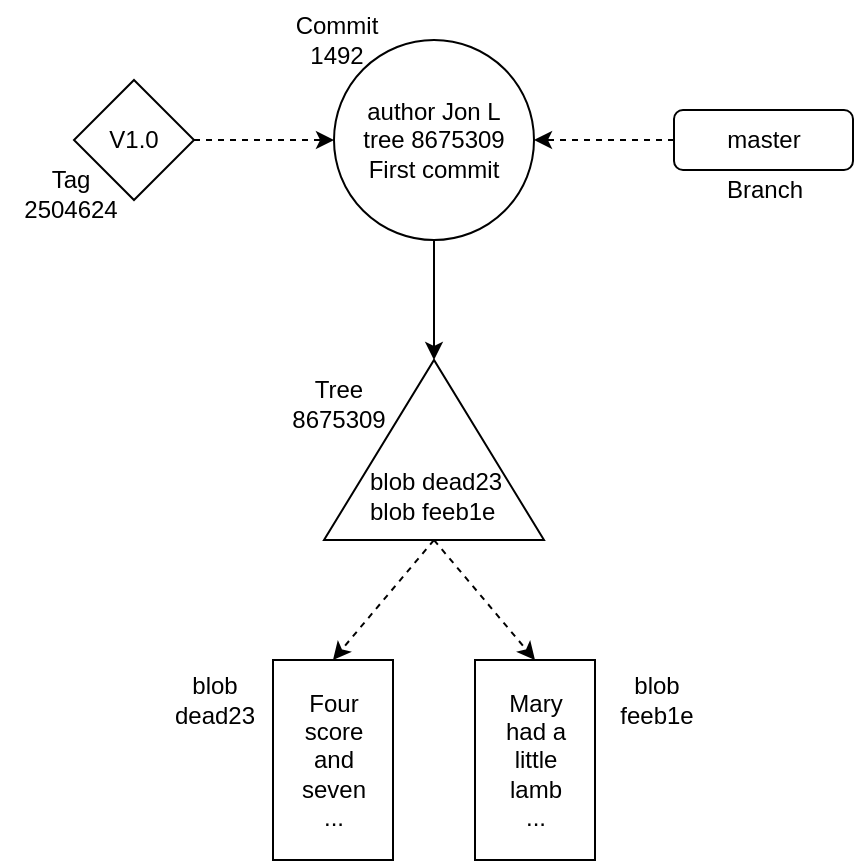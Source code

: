 <mxfile version="21.5.0" type="github">
  <diagram name="第 1 页" id="hTK1CRgL1cgssS303W54">
    <mxGraphModel dx="1183" dy="678" grid="1" gridSize="10" guides="1" tooltips="1" connect="1" arrows="1" fold="1" page="1" pageScale="1" pageWidth="827" pageHeight="1169" math="0" shadow="0">
      <root>
        <mxCell id="0" />
        <mxCell id="1" parent="0" />
        <mxCell id="DNAVT7jvhDNFiMQgGq6e-4" value="" style="edgeStyle=orthogonalEdgeStyle;rounded=0;orthogonalLoop=1;jettySize=auto;html=1;dashed=1;" edge="1" parent="1" source="DNAVT7jvhDNFiMQgGq6e-1" target="DNAVT7jvhDNFiMQgGq6e-3">
          <mxGeometry relative="1" as="geometry" />
        </mxCell>
        <mxCell id="DNAVT7jvhDNFiMQgGq6e-1" value="V1.0" style="rhombus;whiteSpace=wrap;html=1;" vertex="1" parent="1">
          <mxGeometry x="80" y="160" width="60" height="60" as="geometry" />
        </mxCell>
        <mxCell id="DNAVT7jvhDNFiMQgGq6e-2" value="Tag&lt;br&gt;2504624" style="text;html=1;align=center;verticalAlign=middle;resizable=0;points=[];autosize=1;strokeColor=none;fillColor=none;" vertex="1" parent="1">
          <mxGeometry x="43" y="197" width="70" height="40" as="geometry" />
        </mxCell>
        <mxCell id="DNAVT7jvhDNFiMQgGq6e-6" value="" style="edgeStyle=orthogonalEdgeStyle;rounded=0;orthogonalLoop=1;jettySize=auto;html=1;" edge="1" parent="1" source="DNAVT7jvhDNFiMQgGq6e-3" target="DNAVT7jvhDNFiMQgGq6e-5">
          <mxGeometry relative="1" as="geometry" />
        </mxCell>
        <mxCell id="DNAVT7jvhDNFiMQgGq6e-3" value="author Jon L&lt;br&gt;tree 8675309&lt;br&gt;First commit" style="ellipse;whiteSpace=wrap;html=1;" vertex="1" parent="1">
          <mxGeometry x="210" y="140" width="100" height="100" as="geometry" />
        </mxCell>
        <mxCell id="DNAVT7jvhDNFiMQgGq6e-11" value="" style="rounded=0;orthogonalLoop=1;jettySize=auto;html=1;dashed=1;exitX=0;exitY=0.5;exitDx=0;exitDy=0;entryX=0.5;entryY=0;entryDx=0;entryDy=0;" edge="1" parent="1" source="DNAVT7jvhDNFiMQgGq6e-5" target="DNAVT7jvhDNFiMQgGq6e-10">
          <mxGeometry relative="1" as="geometry" />
        </mxCell>
        <mxCell id="DNAVT7jvhDNFiMQgGq6e-5" value="" style="triangle;whiteSpace=wrap;html=1;direction=north;" vertex="1" parent="1">
          <mxGeometry x="205" y="300" width="110" height="90" as="geometry" />
        </mxCell>
        <mxCell id="DNAVT7jvhDNFiMQgGq6e-7" value="blob dead23&lt;br style=&quot;border-color: var(--border-color);&quot;&gt;&lt;span style=&quot;&quot;&gt;blob feeb1e&lt;/span&gt;" style="text;html=1;align=left;verticalAlign=middle;resizable=0;points=[];autosize=1;strokeColor=none;fillColor=none;" vertex="1" parent="1">
          <mxGeometry x="226" y="348" width="90" height="40" as="geometry" />
        </mxCell>
        <mxCell id="DNAVT7jvhDNFiMQgGq6e-8" value="Tree&lt;br&gt;8675309" style="text;html=1;align=center;verticalAlign=middle;resizable=0;points=[];autosize=1;strokeColor=none;fillColor=none;" vertex="1" parent="1">
          <mxGeometry x="177" y="302" width="70" height="40" as="geometry" />
        </mxCell>
        <mxCell id="DNAVT7jvhDNFiMQgGq6e-9" value="Commit&lt;br&gt;1492" style="text;html=1;align=center;verticalAlign=middle;resizable=0;points=[];autosize=1;strokeColor=none;fillColor=none;" vertex="1" parent="1">
          <mxGeometry x="181" y="120" width="60" height="40" as="geometry" />
        </mxCell>
        <mxCell id="DNAVT7jvhDNFiMQgGq6e-10" value="Four&lt;br&gt;score&lt;br&gt;and&lt;br&gt;seven&lt;br&gt;..." style="whiteSpace=wrap;html=1;" vertex="1" parent="1">
          <mxGeometry x="179.5" y="450" width="60" height="100" as="geometry" />
        </mxCell>
        <mxCell id="DNAVT7jvhDNFiMQgGq6e-12" value="Mary&lt;br&gt;had a&lt;br&gt;little&lt;br&gt;lamb&lt;br&gt;..." style="whiteSpace=wrap;html=1;" vertex="1" parent="1">
          <mxGeometry x="280.5" y="450" width="60" height="100" as="geometry" />
        </mxCell>
        <mxCell id="DNAVT7jvhDNFiMQgGq6e-13" value="" style="rounded=0;orthogonalLoop=1;jettySize=auto;html=1;dashed=1;entryX=0.5;entryY=0;entryDx=0;entryDy=0;exitX=0;exitY=0.5;exitDx=0;exitDy=0;" edge="1" parent="1" source="DNAVT7jvhDNFiMQgGq6e-5" target="DNAVT7jvhDNFiMQgGq6e-12">
          <mxGeometry relative="1" as="geometry">
            <mxPoint x="260" y="410" as="sourcePoint" />
            <mxPoint x="233" y="480" as="targetPoint" />
          </mxGeometry>
        </mxCell>
        <mxCell id="DNAVT7jvhDNFiMQgGq6e-14" value="blob&lt;br&gt;dead23" style="text;html=1;align=center;verticalAlign=middle;resizable=0;points=[];autosize=1;strokeColor=none;fillColor=none;" vertex="1" parent="1">
          <mxGeometry x="119.5" y="450" width="60" height="40" as="geometry" />
        </mxCell>
        <mxCell id="DNAVT7jvhDNFiMQgGq6e-15" value="blob&lt;br&gt;feeb1e" style="text;html=1;align=center;verticalAlign=middle;resizable=0;points=[];autosize=1;strokeColor=none;fillColor=none;" vertex="1" parent="1">
          <mxGeometry x="340.5" y="450" width="60" height="40" as="geometry" />
        </mxCell>
        <mxCell id="DNAVT7jvhDNFiMQgGq6e-17" value="" style="edgeStyle=orthogonalEdgeStyle;rounded=0;orthogonalLoop=1;jettySize=auto;html=1;dashed=1;" edge="1" parent="1" source="DNAVT7jvhDNFiMQgGq6e-16" target="DNAVT7jvhDNFiMQgGq6e-3">
          <mxGeometry relative="1" as="geometry" />
        </mxCell>
        <mxCell id="DNAVT7jvhDNFiMQgGq6e-16" value="master" style="rounded=1;whiteSpace=wrap;html=1;" vertex="1" parent="1">
          <mxGeometry x="380" y="175" width="89.5" height="30" as="geometry" />
        </mxCell>
        <mxCell id="DNAVT7jvhDNFiMQgGq6e-18" value="Branch" style="text;html=1;align=center;verticalAlign=middle;resizable=0;points=[];autosize=1;strokeColor=none;fillColor=none;" vertex="1" parent="1">
          <mxGeometry x="394.75" y="200" width="60" height="30" as="geometry" />
        </mxCell>
      </root>
    </mxGraphModel>
  </diagram>
</mxfile>
